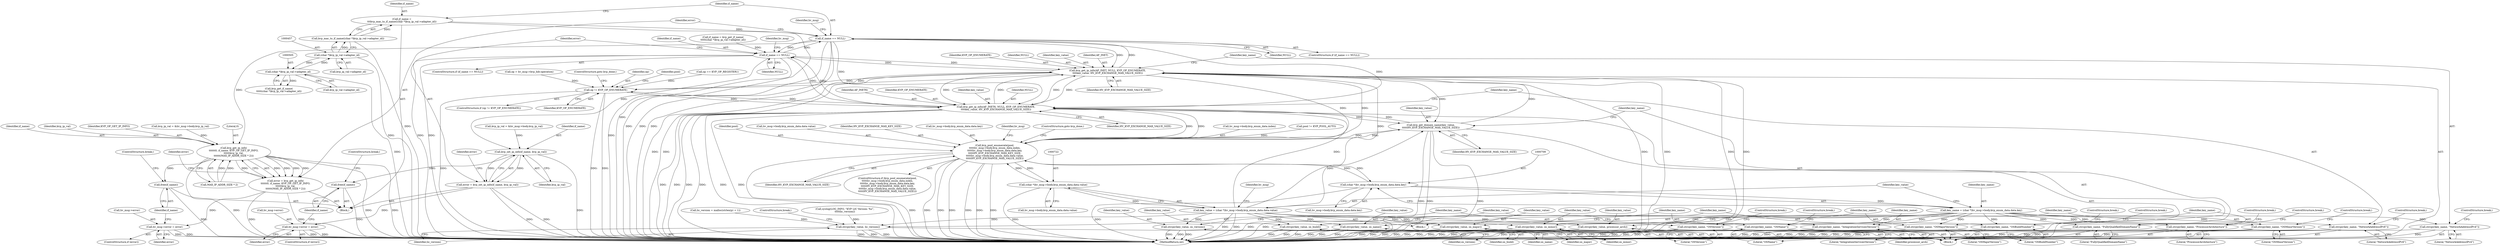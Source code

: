 digraph "0_linux_95a69adab9acfc3981c504737a2b6578e4d846ef@pointer" {
"1000453" [label="(Call,if_name =\n\t\t\tkvp_mac_to_if_name((char *)kvp_ip_val->adapter_id))"];
"1000455" [label="(Call,kvp_mac_to_if_name((char *)kvp_ip_val->adapter_id))"];
"1000456" [label="(Call,(char *)kvp_ip_val->adapter_id)"];
"1000504" [label="(Call,(char *)kvp_ip_val->adapter_id)"];
"1000462" [label="(Call,if_name == NULL)"];
"1000474" [label="(Call,kvp_get_ip_info(\n\t\t\t\t\t\t0, if_name, KVP_OP_GET_IP_INFO,\n\t\t\t\t\t\tkvp_ip_val,\n\t\t\t\t\t\t(MAX_IP_ADDR_SIZE * 2)))"];
"1000472" [label="(Call,error = kvp_get_ip_info(\n\t\t\t\t\t\t0, if_name, KVP_OP_GET_IP_INFO,\n\t\t\t\t\t\tkvp_ip_val,\n\t\t\t\t\t\t(MAX_IP_ADDR_SIZE * 2)))"];
"1000484" [label="(Call,hv_msg->error = error)"];
"1000489" [label="(Call,free(if_name))"];
"1000510" [label="(Call,if_name == NULL)"];
"1000522" [label="(Call,kvp_set_ip_info(if_name, kvp_ip_val))"];
"1000520" [label="(Call,error = kvp_set_ip_info(if_name, kvp_ip_val))"];
"1000527" [label="(Call,hv_msg->error = error)"];
"1000532" [label="(Call,free(if_name))"];
"1000758" [label="(Call,kvp_get_ip_info(AF_INET, NULL, KVP_OP_ENUMERATE,\n\t\t\t\tkey_value, HV_KVP_EXCHANGE_MAX_VALUE_SIZE))"];
"1000654" [label="(Call,op != KVP_OP_ENUMERATE)"];
"1000769" [label="(Call,kvp_get_ip_info(AF_INET6, NULL, KVP_OP_ENUMERATE,\n\t\t\t\tkey_value, HV_KVP_EXCHANGE_MAX_VALUE_SIZE))"];
"1000664" [label="(Call,kvp_pool_enumerate(pool,\n\t\t\t\t\thv_msg->body.kvp_enum_data.index,\n\t\t\t\t\thv_msg->body.kvp_enum_data.data.key,\n\t\t\t\t\tHV_KVP_EXCHANGE_MAX_KEY_SIZE,\n\t\t\t\t\thv_msg->body.kvp_enum_data.data.value,\n\t\t\t\t\tHV_KVP_EXCHANGE_MAX_VALUE_SIZE))"];
"1000708" [label="(Call,(char *)hv_msg->body.kvp_enum_data.data.key)"];
"1000706" [label="(Call,key_name = (char *)hv_msg->body.kvp_enum_data.data.key)"];
"1000745" [label="(Call,strcpy(key_name, \"FullyQualifiedDomainName\"))"];
"1000750" [label="(Call,strcpy(key_name, \"IntegrationServicesVersion\"))"];
"1000764" [label="(Call,strcpy(key_name, \"NetworkAddressIPv4\"))"];
"1000775" [label="(Call,strcpy(key_name, \"NetworkAddressIPv6\"))"];
"1000783" [label="(Call,strcpy(key_name, \"OSBuildNumber\"))"];
"1000791" [label="(Call,strcpy(key_name, \"OSName\"))"];
"1000799" [label="(Call,strcpy(key_name, \"OSMajorVersion\"))"];
"1000807" [label="(Call,strcpy(key_name, \"OSMinorVersion\"))"];
"1000815" [label="(Call,strcpy(key_name, \"OSVersion\"))"];
"1000823" [label="(Call,strcpy(key_name, \"ProcessorArchitecture\"))"];
"1000721" [label="(Call,(char *)hv_msg->body.kvp_enum_data.data.value)"];
"1000719" [label="(Call,key_value = (char *)hv_msg->body.kvp_enum_data.data.value)"];
"1000742" [label="(Call,kvp_get_domain_name(key_value,\n\t\t\t\t\tHV_KVP_EXCHANGE_MAX_VALUE_SIZE))"];
"1000753" [label="(Call,strcpy(key_value, lic_version))"];
"1000780" [label="(Call,strcpy(key_value, os_build))"];
"1000788" [label="(Call,strcpy(key_value, os_name))"];
"1000796" [label="(Call,strcpy(key_value, os_major))"];
"1000804" [label="(Call,strcpy(key_value, os_minor))"];
"1000812" [label="(Call,strcpy(key_value, os_version))"];
"1000820" [label="(Call,strcpy(key_value, processor_arch))"];
"1000781" [label="(Identifier,key_value)"];
"1000801" [label="(Literal,\"OSMajorVersion\")"];
"1000752" [label="(Literal,\"IntegrationServicesVersion\")"];
"1000769" [label="(Call,kvp_get_ip_info(AF_INET6, NULL, KVP_OP_ENUMERATE,\n\t\t\t\tkey_value, HV_KVP_EXCHANGE_MAX_VALUE_SIZE))"];
"1000666" [label="(Call,hv_msg->body.kvp_enum_data.index)"];
"1000479" [label="(Call,MAX_IP_ADDR_SIZE * 2)"];
"1000778" [label="(ControlStructure,break;)"];
"1000431" [label="(Call,syslog(LOG_INFO, \"KVP LIC Version: %s\",\n\t\t\t\t\tlic_version))"];
"1000706" [label="(Call,key_name = (char *)hv_msg->body.kvp_enum_data.data.key)"];
"1000443" [label="(Block,)"];
"1000775" [label="(Call,strcpy(key_name, \"NetworkAddressIPv6\"))"];
"1000800" [label="(Identifier,key_name)"];
"1000817" [label="(Literal,\"OSVersion\")"];
"1000710" [label="(Call,hv_msg->body.kvp_enum_data.data.key)"];
"1000721" [label="(Call,(char *)hv_msg->body.kvp_enum_data.data.value)"];
"1000812" [label="(Call,strcpy(key_value, os_version))"];
"1000489" [label="(Call,free(if_name))"];
"1000659" [label="(Call,pool != KVP_POOL_AUTO)"];
"1000653" [label="(ControlStructure,if (op != KVP_OP_ENUMERATE))"];
"1000708" [label="(Call,(char *)hv_msg->body.kvp_enum_data.data.key)"];
"1000751" [label="(Identifier,key_name)"];
"1000665" [label="(Identifier,pool)"];
"1000809" [label="(Literal,\"OSMinorVersion\")"];
"1000378" [label="(Call,op = hv_msg->kvp_hdr.operation)"];
"1000528" [label="(Call,hv_msg->error)"];
"1000482" [label="(ControlStructure,if (error))"];
"1000524" [label="(Identifier,kvp_ip_val)"];
"1000798" [label="(Identifier,os_major)"];
"1000823" [label="(Call,strcpy(key_name, \"ProcessorArchitecture\"))"];
"1000766" [label="(Literal,\"NetworkAddressIPv4\")"];
"1000458" [label="(Call,kvp_ip_val->adapter_id)"];
"1000490" [label="(Identifier,if_name)"];
"1000777" [label="(Literal,\"NetworkAddressIPv6\")"];
"1000485" [label="(Call,hv_msg->error)"];
"1000785" [label="(Literal,\"OSBuildNumber\")"];
"1000504" [label="(Call,(char *)kvp_ip_val->adapter_id)"];
"1000782" [label="(Identifier,os_build)"];
"1000654" [label="(Call,op != KVP_OP_ENUMERATE)"];
"1000876" [label="(MethodReturn,int)"];
"1000818" [label="(ControlStructure,break;)"];
"1000824" [label="(Identifier,key_name)"];
"1000692" [label="(Identifier,HV_KVP_EXCHANGE_MAX_VALUE_SIZE)"];
"1000534" [label="(ControlStructure,break;)"];
"1000807" [label="(Call,strcpy(key_name, \"OSMinorVersion\"))"];
"1000463" [label="(Identifier,if_name)"];
"1000796" [label="(Call,strcpy(key_value, os_major))"];
"1000786" [label="(ControlStructure,break;)"];
"1000804" [label="(Call,strcpy(key_value, os_minor))"];
"1000683" [label="(Call,hv_msg->body.kvp_enum_data.data.value)"];
"1000289" [label="(Block,)"];
"1000736" [label="(Identifier,hv_msg)"];
"1000476" [label="(Identifier,if_name)"];
"1000509" [label="(ControlStructure,if (if_name == NULL))"];
"1000520" [label="(Call,error = kvp_set_ip_info(if_name, kvp_ip_val))"];
"1000745" [label="(Call,strcpy(key_name, \"FullyQualifiedDomainName\"))"];
"1000746" [label="(Identifier,key_name)"];
"1000527" [label="(Call,hv_msg->error = error)"];
"1000788" [label="(Call,strcpy(key_value, os_name))"];
"1000759" [label="(Identifier,AF_INET)"];
"1000682" [label="(Identifier,HV_KVP_EXCHANGE_MAX_KEY_SIZE)"];
"1000790" [label="(Identifier,os_name)"];
"1000664" [label="(Call,kvp_pool_enumerate(pool,\n\t\t\t\t\thv_msg->body.kvp_enum_data.index,\n\t\t\t\t\thv_msg->body.kvp_enum_data.data.key,\n\t\t\t\t\tHV_KVP_EXCHANGE_MAX_KEY_SIZE,\n\t\t\t\t\thv_msg->body.kvp_enum_data.data.value,\n\t\t\t\t\tHV_KVP_EXCHANGE_MAX_VALUE_SIZE))"];
"1000720" [label="(Identifier,key_value)"];
"1000522" [label="(Call,kvp_set_ip_info(if_name, kvp_ip_val))"];
"1000516" [label="(Identifier,hv_msg)"];
"1000767" [label="(ControlStructure,break;)"];
"1000510" [label="(Call,if_name == NULL)"];
"1000808" [label="(Identifier,key_name)"];
"1000512" [label="(Identifier,NULL)"];
"1000673" [label="(Call,hv_msg->body.kvp_enum_data.data.key)"];
"1000805" [label="(Identifier,key_value)"];
"1000814" [label="(Identifier,os_version)"];
"1000754" [label="(Identifier,key_value)"];
"1000532" [label="(Call,free(if_name))"];
"1000474" [label="(Call,kvp_get_ip_info(\n\t\t\t\t\t\t0, if_name, KVP_OP_GET_IP_INFO,\n\t\t\t\t\t\tkvp_ip_val,\n\t\t\t\t\t\t(MAX_IP_ADDR_SIZE * 2)))"];
"1000743" [label="(Identifier,key_value)"];
"1000789" [label="(Identifier,key_value)"];
"1000503" [label="(Call,kvp_get_if_name(\n\t\t\t\t\t(char *)kvp_ip_val->adapter_id))"];
"1000455" [label="(Call,kvp_mac_to_if_name((char *)kvp_ip_val->adapter_id))"];
"1000816" [label="(Identifier,key_name)"];
"1000758" [label="(Call,kvp_get_ip_info(AF_INET, NULL, KVP_OP_ENUMERATE,\n\t\t\t\tkey_value, HV_KVP_EXCHANGE_MAX_VALUE_SIZE))"];
"1000655" [label="(Identifier,op)"];
"1000774" [label="(Identifier,HV_KVP_EXCHANGE_MAX_VALUE_SIZE)"];
"1000531" [label="(Identifier,error)"];
"1000472" [label="(Call,error = kvp_get_ip_info(\n\t\t\t\t\t\t0, if_name, KVP_OP_GET_IP_INFO,\n\t\t\t\t\t\tkvp_ip_val,\n\t\t\t\t\t\t(MAX_IP_ADDR_SIZE * 2)))"];
"1000533" [label="(Identifier,if_name)"];
"1000526" [label="(Identifier,error)"];
"1000456" [label="(Call,(char *)kvp_ip_val->adapter_id)"];
"1000761" [label="(Identifier,KVP_OP_ENUMERATE)"];
"1000723" [label="(Call,hv_msg->body.kvp_enum_data.data.value)"];
"1000488" [label="(Identifier,error)"];
"1000484" [label="(Call,hv_msg->error = error)"];
"1000822" [label="(Identifier,processor_arch)"];
"1000791" [label="(Call,strcpy(key_name, \"OSName\"))"];
"1000695" [label="(Identifier,hv_msg)"];
"1000511" [label="(Identifier,if_name)"];
"1000770" [label="(Identifier,AF_INET6)"];
"1000792" [label="(Identifier,key_name)"];
"1000802" [label="(ControlStructure,break;)"];
"1000478" [label="(Identifier,kvp_ip_val)"];
"1000663" [label="(ControlStructure,if (kvp_pool_enumerate(pool,\n\t\t\t\t\thv_msg->body.kvp_enum_data.index,\n\t\t\t\t\thv_msg->body.kvp_enum_data.data.key,\n\t\t\t\t\tHV_KVP_EXCHANGE_MAX_KEY_SIZE,\n\t\t\t\t\thv_msg->body.kvp_enum_data.data.value,\n\t\t\t\t\tHV_KVP_EXCHANGE_MAX_VALUE_SIZE)))"];
"1000815" [label="(Call,strcpy(key_name, \"OSVersion\"))"];
"1000698" [label="(ControlStructure,goto kvp_done;)"];
"1000820" [label="(Call,strcpy(key_value, processor_arch))"];
"1000418" [label="(Call,lic_version = malloc(strlen(p) + 1))"];
"1000473" [label="(Identifier,error)"];
"1000740" [label="(Block,)"];
"1000744" [label="(Identifier,HV_KVP_EXCHANGE_MAX_VALUE_SIZE)"];
"1000742" [label="(Call,kvp_get_domain_name(key_value,\n\t\t\t\t\tHV_KVP_EXCHANGE_MAX_VALUE_SIZE))"];
"1000784" [label="(Identifier,key_name)"];
"1000765" [label="(Identifier,key_name)"];
"1000483" [label="(Identifier,error)"];
"1000825" [label="(Literal,\"ProcessorArchitecture\")"];
"1000797" [label="(Identifier,key_value)"];
"1000794" [label="(ControlStructure,break;)"];
"1000753" [label="(Call,strcpy(key_value, lic_version))"];
"1000806" [label="(Identifier,os_minor)"];
"1000750" [label="(Call,strcpy(key_name, \"IntegrationServicesVersion\"))"];
"1000468" [label="(Identifier,hv_msg)"];
"1000523" [label="(Identifier,if_name)"];
"1000813" [label="(Identifier,key_value)"];
"1000521" [label="(Identifier,error)"];
"1000707" [label="(Identifier,key_name)"];
"1000453" [label="(Call,if_name =\n\t\t\tkvp_mac_to_if_name((char *)kvp_ip_val->adapter_id))"];
"1000477" [label="(Identifier,KVP_OP_GET_IP_INFO)"];
"1000719" [label="(Call,key_value = (char *)hv_msg->body.kvp_enum_data.data.value)"];
"1000464" [label="(Identifier,NULL)"];
"1000772" [label="(Identifier,KVP_OP_ENUMERATE)"];
"1000656" [label="(Identifier,KVP_OP_ENUMERATE)"];
"1000793" [label="(Literal,\"OSName\")"];
"1000810" [label="(ControlStructure,break;)"];
"1000756" [label="(ControlStructure,break;)"];
"1000783" [label="(Call,strcpy(key_name, \"OSBuildNumber\"))"];
"1000462" [label="(Call,if_name == NULL)"];
"1000506" [label="(Call,kvp_ip_val->adapter_id)"];
"1000525" [label="(ControlStructure,if (error))"];
"1000763" [label="(Identifier,HV_KVP_EXCHANGE_MAX_VALUE_SIZE)"];
"1000773" [label="(Identifier,key_value)"];
"1000657" [label="(ControlStructure,goto kvp_done;)"];
"1000764" [label="(Call,strcpy(key_name, \"NetworkAddressIPv4\"))"];
"1000799" [label="(Call,strcpy(key_name, \"OSMajorVersion\"))"];
"1000748" [label="(ControlStructure,break;)"];
"1000491" [label="(ControlStructure,break;)"];
"1000780" [label="(Call,strcpy(key_value, os_build))"];
"1000771" [label="(Identifier,NULL)"];
"1000454" [label="(Identifier,if_name)"];
"1000493" [label="(Call,kvp_ip_val = &hv_msg->body.kvp_ip_val)"];
"1000760" [label="(Identifier,NULL)"];
"1000755" [label="(Identifier,lic_version)"];
"1000660" [label="(Identifier,pool)"];
"1000501" [label="(Call,if_name = kvp_get_if_name(\n\t\t\t\t\t(char *)kvp_ip_val->adapter_id))"];
"1000445" [label="(Call,kvp_ip_val = &hv_msg->body.kvp_ip_val)"];
"1000826" [label="(ControlStructure,break;)"];
"1000762" [label="(Identifier,key_value)"];
"1000821" [label="(Identifier,key_value)"];
"1000461" [label="(ControlStructure,if (if_name == NULL))"];
"1000776" [label="(Identifier,key_name)"];
"1000475" [label="(Literal,0)"];
"1000400" [label="(Call,op == KVP_OP_REGISTER1)"];
"1000747" [label="(Literal,\"FullyQualifiedDomainName\")"];
"1000453" -> "1000443"  [label="AST: "];
"1000453" -> "1000455"  [label="CFG: "];
"1000454" -> "1000453"  [label="AST: "];
"1000455" -> "1000453"  [label="AST: "];
"1000463" -> "1000453"  [label="CFG: "];
"1000453" -> "1000876"  [label="DDG: "];
"1000455" -> "1000453"  [label="DDG: "];
"1000453" -> "1000462"  [label="DDG: "];
"1000455" -> "1000456"  [label="CFG: "];
"1000456" -> "1000455"  [label="AST: "];
"1000455" -> "1000876"  [label="DDG: "];
"1000456" -> "1000455"  [label="DDG: "];
"1000456" -> "1000458"  [label="CFG: "];
"1000457" -> "1000456"  [label="AST: "];
"1000458" -> "1000456"  [label="AST: "];
"1000456" -> "1000876"  [label="DDG: "];
"1000504" -> "1000456"  [label="DDG: "];
"1000456" -> "1000504"  [label="DDG: "];
"1000504" -> "1000503"  [label="AST: "];
"1000504" -> "1000506"  [label="CFG: "];
"1000505" -> "1000504"  [label="AST: "];
"1000506" -> "1000504"  [label="AST: "];
"1000503" -> "1000504"  [label="CFG: "];
"1000504" -> "1000876"  [label="DDG: "];
"1000504" -> "1000503"  [label="DDG: "];
"1000462" -> "1000461"  [label="AST: "];
"1000462" -> "1000464"  [label="CFG: "];
"1000463" -> "1000462"  [label="AST: "];
"1000464" -> "1000462"  [label="AST: "];
"1000468" -> "1000462"  [label="CFG: "];
"1000473" -> "1000462"  [label="CFG: "];
"1000462" -> "1000876"  [label="DDG: "];
"1000462" -> "1000876"  [label="DDG: "];
"1000462" -> "1000876"  [label="DDG: "];
"1000758" -> "1000462"  [label="DDG: "];
"1000510" -> "1000462"  [label="DDG: "];
"1000769" -> "1000462"  [label="DDG: "];
"1000462" -> "1000474"  [label="DDG: "];
"1000462" -> "1000510"  [label="DDG: "];
"1000462" -> "1000758"  [label="DDG: "];
"1000462" -> "1000769"  [label="DDG: "];
"1000474" -> "1000472"  [label="AST: "];
"1000474" -> "1000479"  [label="CFG: "];
"1000475" -> "1000474"  [label="AST: "];
"1000476" -> "1000474"  [label="AST: "];
"1000477" -> "1000474"  [label="AST: "];
"1000478" -> "1000474"  [label="AST: "];
"1000479" -> "1000474"  [label="AST: "];
"1000472" -> "1000474"  [label="CFG: "];
"1000474" -> "1000876"  [label="DDG: "];
"1000474" -> "1000876"  [label="DDG: "];
"1000474" -> "1000876"  [label="DDG: "];
"1000474" -> "1000472"  [label="DDG: "];
"1000474" -> "1000472"  [label="DDG: "];
"1000474" -> "1000472"  [label="DDG: "];
"1000474" -> "1000472"  [label="DDG: "];
"1000474" -> "1000472"  [label="DDG: "];
"1000445" -> "1000474"  [label="DDG: "];
"1000479" -> "1000474"  [label="DDG: "];
"1000479" -> "1000474"  [label="DDG: "];
"1000474" -> "1000489"  [label="DDG: "];
"1000472" -> "1000443"  [label="AST: "];
"1000473" -> "1000472"  [label="AST: "];
"1000483" -> "1000472"  [label="CFG: "];
"1000472" -> "1000876"  [label="DDG: "];
"1000472" -> "1000876"  [label="DDG: "];
"1000472" -> "1000484"  [label="DDG: "];
"1000484" -> "1000482"  [label="AST: "];
"1000484" -> "1000488"  [label="CFG: "];
"1000485" -> "1000484"  [label="AST: "];
"1000488" -> "1000484"  [label="AST: "];
"1000490" -> "1000484"  [label="CFG: "];
"1000484" -> "1000876"  [label="DDG: "];
"1000484" -> "1000876"  [label="DDG: "];
"1000489" -> "1000443"  [label="AST: "];
"1000489" -> "1000490"  [label="CFG: "];
"1000490" -> "1000489"  [label="AST: "];
"1000491" -> "1000489"  [label="CFG: "];
"1000489" -> "1000876"  [label="DDG: "];
"1000510" -> "1000509"  [label="AST: "];
"1000510" -> "1000512"  [label="CFG: "];
"1000511" -> "1000510"  [label="AST: "];
"1000512" -> "1000510"  [label="AST: "];
"1000516" -> "1000510"  [label="CFG: "];
"1000521" -> "1000510"  [label="CFG: "];
"1000510" -> "1000876"  [label="DDG: "];
"1000510" -> "1000876"  [label="DDG: "];
"1000510" -> "1000876"  [label="DDG: "];
"1000501" -> "1000510"  [label="DDG: "];
"1000758" -> "1000510"  [label="DDG: "];
"1000769" -> "1000510"  [label="DDG: "];
"1000510" -> "1000522"  [label="DDG: "];
"1000510" -> "1000758"  [label="DDG: "];
"1000510" -> "1000769"  [label="DDG: "];
"1000522" -> "1000520"  [label="AST: "];
"1000522" -> "1000524"  [label="CFG: "];
"1000523" -> "1000522"  [label="AST: "];
"1000524" -> "1000522"  [label="AST: "];
"1000520" -> "1000522"  [label="CFG: "];
"1000522" -> "1000876"  [label="DDG: "];
"1000522" -> "1000520"  [label="DDG: "];
"1000522" -> "1000520"  [label="DDG: "];
"1000493" -> "1000522"  [label="DDG: "];
"1000522" -> "1000532"  [label="DDG: "];
"1000520" -> "1000443"  [label="AST: "];
"1000521" -> "1000520"  [label="AST: "];
"1000526" -> "1000520"  [label="CFG: "];
"1000520" -> "1000876"  [label="DDG: "];
"1000520" -> "1000876"  [label="DDG: "];
"1000520" -> "1000527"  [label="DDG: "];
"1000527" -> "1000525"  [label="AST: "];
"1000527" -> "1000531"  [label="CFG: "];
"1000528" -> "1000527"  [label="AST: "];
"1000531" -> "1000527"  [label="AST: "];
"1000533" -> "1000527"  [label="CFG: "];
"1000527" -> "1000876"  [label="DDG: "];
"1000527" -> "1000876"  [label="DDG: "];
"1000532" -> "1000443"  [label="AST: "];
"1000532" -> "1000533"  [label="CFG: "];
"1000533" -> "1000532"  [label="AST: "];
"1000534" -> "1000532"  [label="CFG: "];
"1000532" -> "1000876"  [label="DDG: "];
"1000758" -> "1000740"  [label="AST: "];
"1000758" -> "1000763"  [label="CFG: "];
"1000759" -> "1000758"  [label="AST: "];
"1000760" -> "1000758"  [label="AST: "];
"1000761" -> "1000758"  [label="AST: "];
"1000762" -> "1000758"  [label="AST: "];
"1000763" -> "1000758"  [label="AST: "];
"1000765" -> "1000758"  [label="CFG: "];
"1000758" -> "1000876"  [label="DDG: "];
"1000758" -> "1000876"  [label="DDG: "];
"1000758" -> "1000876"  [label="DDG: "];
"1000758" -> "1000876"  [label="DDG: "];
"1000758" -> "1000876"  [label="DDG: "];
"1000758" -> "1000876"  [label="DDG: "];
"1000758" -> "1000654"  [label="DDG: "];
"1000758" -> "1000664"  [label="DDG: "];
"1000758" -> "1000742"  [label="DDG: "];
"1000769" -> "1000758"  [label="DDG: "];
"1000769" -> "1000758"  [label="DDG: "];
"1000654" -> "1000758"  [label="DDG: "];
"1000719" -> "1000758"  [label="DDG: "];
"1000742" -> "1000758"  [label="DDG: "];
"1000664" -> "1000758"  [label="DDG: "];
"1000758" -> "1000769"  [label="DDG: "];
"1000758" -> "1000769"  [label="DDG: "];
"1000654" -> "1000653"  [label="AST: "];
"1000654" -> "1000656"  [label="CFG: "];
"1000655" -> "1000654"  [label="AST: "];
"1000656" -> "1000654"  [label="AST: "];
"1000657" -> "1000654"  [label="CFG: "];
"1000660" -> "1000654"  [label="CFG: "];
"1000654" -> "1000876"  [label="DDG: "];
"1000654" -> "1000876"  [label="DDG: "];
"1000654" -> "1000876"  [label="DDG: "];
"1000400" -> "1000654"  [label="DDG: "];
"1000378" -> "1000654"  [label="DDG: "];
"1000769" -> "1000654"  [label="DDG: "];
"1000654" -> "1000769"  [label="DDG: "];
"1000769" -> "1000740"  [label="AST: "];
"1000769" -> "1000774"  [label="CFG: "];
"1000770" -> "1000769"  [label="AST: "];
"1000771" -> "1000769"  [label="AST: "];
"1000772" -> "1000769"  [label="AST: "];
"1000773" -> "1000769"  [label="AST: "];
"1000774" -> "1000769"  [label="AST: "];
"1000776" -> "1000769"  [label="CFG: "];
"1000769" -> "1000876"  [label="DDG: "];
"1000769" -> "1000876"  [label="DDG: "];
"1000769" -> "1000876"  [label="DDG: "];
"1000769" -> "1000876"  [label="DDG: "];
"1000769" -> "1000876"  [label="DDG: "];
"1000769" -> "1000876"  [label="DDG: "];
"1000769" -> "1000664"  [label="DDG: "];
"1000769" -> "1000742"  [label="DDG: "];
"1000719" -> "1000769"  [label="DDG: "];
"1000742" -> "1000769"  [label="DDG: "];
"1000664" -> "1000769"  [label="DDG: "];
"1000664" -> "1000663"  [label="AST: "];
"1000664" -> "1000692"  [label="CFG: "];
"1000665" -> "1000664"  [label="AST: "];
"1000666" -> "1000664"  [label="AST: "];
"1000673" -> "1000664"  [label="AST: "];
"1000682" -> "1000664"  [label="AST: "];
"1000683" -> "1000664"  [label="AST: "];
"1000692" -> "1000664"  [label="AST: "];
"1000695" -> "1000664"  [label="CFG: "];
"1000698" -> "1000664"  [label="CFG: "];
"1000664" -> "1000876"  [label="DDG: "];
"1000664" -> "1000876"  [label="DDG: "];
"1000664" -> "1000876"  [label="DDG: "];
"1000664" -> "1000876"  [label="DDG: "];
"1000664" -> "1000876"  [label="DDG: "];
"1000664" -> "1000876"  [label="DDG: "];
"1000664" -> "1000876"  [label="DDG: "];
"1000659" -> "1000664"  [label="DDG: "];
"1000708" -> "1000664"  [label="DDG: "];
"1000721" -> "1000664"  [label="DDG: "];
"1000742" -> "1000664"  [label="DDG: "];
"1000664" -> "1000708"  [label="DDG: "];
"1000664" -> "1000721"  [label="DDG: "];
"1000664" -> "1000742"  [label="DDG: "];
"1000708" -> "1000706"  [label="AST: "];
"1000708" -> "1000710"  [label="CFG: "];
"1000709" -> "1000708"  [label="AST: "];
"1000710" -> "1000708"  [label="AST: "];
"1000706" -> "1000708"  [label="CFG: "];
"1000708" -> "1000876"  [label="DDG: "];
"1000708" -> "1000706"  [label="DDG: "];
"1000706" -> "1000289"  [label="AST: "];
"1000707" -> "1000706"  [label="AST: "];
"1000720" -> "1000706"  [label="CFG: "];
"1000706" -> "1000876"  [label="DDG: "];
"1000706" -> "1000876"  [label="DDG: "];
"1000706" -> "1000745"  [label="DDG: "];
"1000706" -> "1000750"  [label="DDG: "];
"1000706" -> "1000764"  [label="DDG: "];
"1000706" -> "1000775"  [label="DDG: "];
"1000706" -> "1000783"  [label="DDG: "];
"1000706" -> "1000791"  [label="DDG: "];
"1000706" -> "1000799"  [label="DDG: "];
"1000706" -> "1000807"  [label="DDG: "];
"1000706" -> "1000815"  [label="DDG: "];
"1000706" -> "1000823"  [label="DDG: "];
"1000745" -> "1000740"  [label="AST: "];
"1000745" -> "1000747"  [label="CFG: "];
"1000746" -> "1000745"  [label="AST: "];
"1000747" -> "1000745"  [label="AST: "];
"1000748" -> "1000745"  [label="CFG: "];
"1000745" -> "1000876"  [label="DDG: "];
"1000745" -> "1000876"  [label="DDG: "];
"1000750" -> "1000740"  [label="AST: "];
"1000750" -> "1000752"  [label="CFG: "];
"1000751" -> "1000750"  [label="AST: "];
"1000752" -> "1000750"  [label="AST: "];
"1000754" -> "1000750"  [label="CFG: "];
"1000750" -> "1000876"  [label="DDG: "];
"1000750" -> "1000876"  [label="DDG: "];
"1000764" -> "1000740"  [label="AST: "];
"1000764" -> "1000766"  [label="CFG: "];
"1000765" -> "1000764"  [label="AST: "];
"1000766" -> "1000764"  [label="AST: "];
"1000767" -> "1000764"  [label="CFG: "];
"1000764" -> "1000876"  [label="DDG: "];
"1000764" -> "1000876"  [label="DDG: "];
"1000775" -> "1000740"  [label="AST: "];
"1000775" -> "1000777"  [label="CFG: "];
"1000776" -> "1000775"  [label="AST: "];
"1000777" -> "1000775"  [label="AST: "];
"1000778" -> "1000775"  [label="CFG: "];
"1000775" -> "1000876"  [label="DDG: "];
"1000775" -> "1000876"  [label="DDG: "];
"1000783" -> "1000740"  [label="AST: "];
"1000783" -> "1000785"  [label="CFG: "];
"1000784" -> "1000783"  [label="AST: "];
"1000785" -> "1000783"  [label="AST: "];
"1000786" -> "1000783"  [label="CFG: "];
"1000783" -> "1000876"  [label="DDG: "];
"1000783" -> "1000876"  [label="DDG: "];
"1000791" -> "1000740"  [label="AST: "];
"1000791" -> "1000793"  [label="CFG: "];
"1000792" -> "1000791"  [label="AST: "];
"1000793" -> "1000791"  [label="AST: "];
"1000794" -> "1000791"  [label="CFG: "];
"1000791" -> "1000876"  [label="DDG: "];
"1000791" -> "1000876"  [label="DDG: "];
"1000799" -> "1000740"  [label="AST: "];
"1000799" -> "1000801"  [label="CFG: "];
"1000800" -> "1000799"  [label="AST: "];
"1000801" -> "1000799"  [label="AST: "];
"1000802" -> "1000799"  [label="CFG: "];
"1000799" -> "1000876"  [label="DDG: "];
"1000799" -> "1000876"  [label="DDG: "];
"1000807" -> "1000740"  [label="AST: "];
"1000807" -> "1000809"  [label="CFG: "];
"1000808" -> "1000807"  [label="AST: "];
"1000809" -> "1000807"  [label="AST: "];
"1000810" -> "1000807"  [label="CFG: "];
"1000807" -> "1000876"  [label="DDG: "];
"1000807" -> "1000876"  [label="DDG: "];
"1000815" -> "1000740"  [label="AST: "];
"1000815" -> "1000817"  [label="CFG: "];
"1000816" -> "1000815"  [label="AST: "];
"1000817" -> "1000815"  [label="AST: "];
"1000818" -> "1000815"  [label="CFG: "];
"1000815" -> "1000876"  [label="DDG: "];
"1000815" -> "1000876"  [label="DDG: "];
"1000823" -> "1000740"  [label="AST: "];
"1000823" -> "1000825"  [label="CFG: "];
"1000824" -> "1000823"  [label="AST: "];
"1000825" -> "1000823"  [label="AST: "];
"1000826" -> "1000823"  [label="CFG: "];
"1000823" -> "1000876"  [label="DDG: "];
"1000823" -> "1000876"  [label="DDG: "];
"1000721" -> "1000719"  [label="AST: "];
"1000721" -> "1000723"  [label="CFG: "];
"1000722" -> "1000721"  [label="AST: "];
"1000723" -> "1000721"  [label="AST: "];
"1000719" -> "1000721"  [label="CFG: "];
"1000721" -> "1000876"  [label="DDG: "];
"1000721" -> "1000719"  [label="DDG: "];
"1000719" -> "1000289"  [label="AST: "];
"1000720" -> "1000719"  [label="AST: "];
"1000736" -> "1000719"  [label="CFG: "];
"1000719" -> "1000876"  [label="DDG: "];
"1000719" -> "1000876"  [label="DDG: "];
"1000719" -> "1000742"  [label="DDG: "];
"1000719" -> "1000753"  [label="DDG: "];
"1000719" -> "1000780"  [label="DDG: "];
"1000719" -> "1000788"  [label="DDG: "];
"1000719" -> "1000796"  [label="DDG: "];
"1000719" -> "1000804"  [label="DDG: "];
"1000719" -> "1000812"  [label="DDG: "];
"1000719" -> "1000820"  [label="DDG: "];
"1000742" -> "1000740"  [label="AST: "];
"1000742" -> "1000744"  [label="CFG: "];
"1000743" -> "1000742"  [label="AST: "];
"1000744" -> "1000742"  [label="AST: "];
"1000746" -> "1000742"  [label="CFG: "];
"1000742" -> "1000876"  [label="DDG: "];
"1000742" -> "1000876"  [label="DDG: "];
"1000742" -> "1000876"  [label="DDG: "];
"1000753" -> "1000740"  [label="AST: "];
"1000753" -> "1000755"  [label="CFG: "];
"1000754" -> "1000753"  [label="AST: "];
"1000755" -> "1000753"  [label="AST: "];
"1000756" -> "1000753"  [label="CFG: "];
"1000753" -> "1000876"  [label="DDG: "];
"1000753" -> "1000876"  [label="DDG: "];
"1000753" -> "1000876"  [label="DDG: "];
"1000431" -> "1000753"  [label="DDG: "];
"1000418" -> "1000753"  [label="DDG: "];
"1000780" -> "1000740"  [label="AST: "];
"1000780" -> "1000782"  [label="CFG: "];
"1000781" -> "1000780"  [label="AST: "];
"1000782" -> "1000780"  [label="AST: "];
"1000784" -> "1000780"  [label="CFG: "];
"1000780" -> "1000876"  [label="DDG: "];
"1000780" -> "1000876"  [label="DDG: "];
"1000780" -> "1000876"  [label="DDG: "];
"1000788" -> "1000740"  [label="AST: "];
"1000788" -> "1000790"  [label="CFG: "];
"1000789" -> "1000788"  [label="AST: "];
"1000790" -> "1000788"  [label="AST: "];
"1000792" -> "1000788"  [label="CFG: "];
"1000788" -> "1000876"  [label="DDG: "];
"1000788" -> "1000876"  [label="DDG: "];
"1000788" -> "1000876"  [label="DDG: "];
"1000796" -> "1000740"  [label="AST: "];
"1000796" -> "1000798"  [label="CFG: "];
"1000797" -> "1000796"  [label="AST: "];
"1000798" -> "1000796"  [label="AST: "];
"1000800" -> "1000796"  [label="CFG: "];
"1000796" -> "1000876"  [label="DDG: "];
"1000796" -> "1000876"  [label="DDG: "];
"1000796" -> "1000876"  [label="DDG: "];
"1000804" -> "1000740"  [label="AST: "];
"1000804" -> "1000806"  [label="CFG: "];
"1000805" -> "1000804"  [label="AST: "];
"1000806" -> "1000804"  [label="AST: "];
"1000808" -> "1000804"  [label="CFG: "];
"1000804" -> "1000876"  [label="DDG: "];
"1000804" -> "1000876"  [label="DDG: "];
"1000804" -> "1000876"  [label="DDG: "];
"1000812" -> "1000740"  [label="AST: "];
"1000812" -> "1000814"  [label="CFG: "];
"1000813" -> "1000812"  [label="AST: "];
"1000814" -> "1000812"  [label="AST: "];
"1000816" -> "1000812"  [label="CFG: "];
"1000812" -> "1000876"  [label="DDG: "];
"1000812" -> "1000876"  [label="DDG: "];
"1000812" -> "1000876"  [label="DDG: "];
"1000820" -> "1000740"  [label="AST: "];
"1000820" -> "1000822"  [label="CFG: "];
"1000821" -> "1000820"  [label="AST: "];
"1000822" -> "1000820"  [label="AST: "];
"1000824" -> "1000820"  [label="CFG: "];
"1000820" -> "1000876"  [label="DDG: "];
"1000820" -> "1000876"  [label="DDG: "];
"1000820" -> "1000876"  [label="DDG: "];
}
